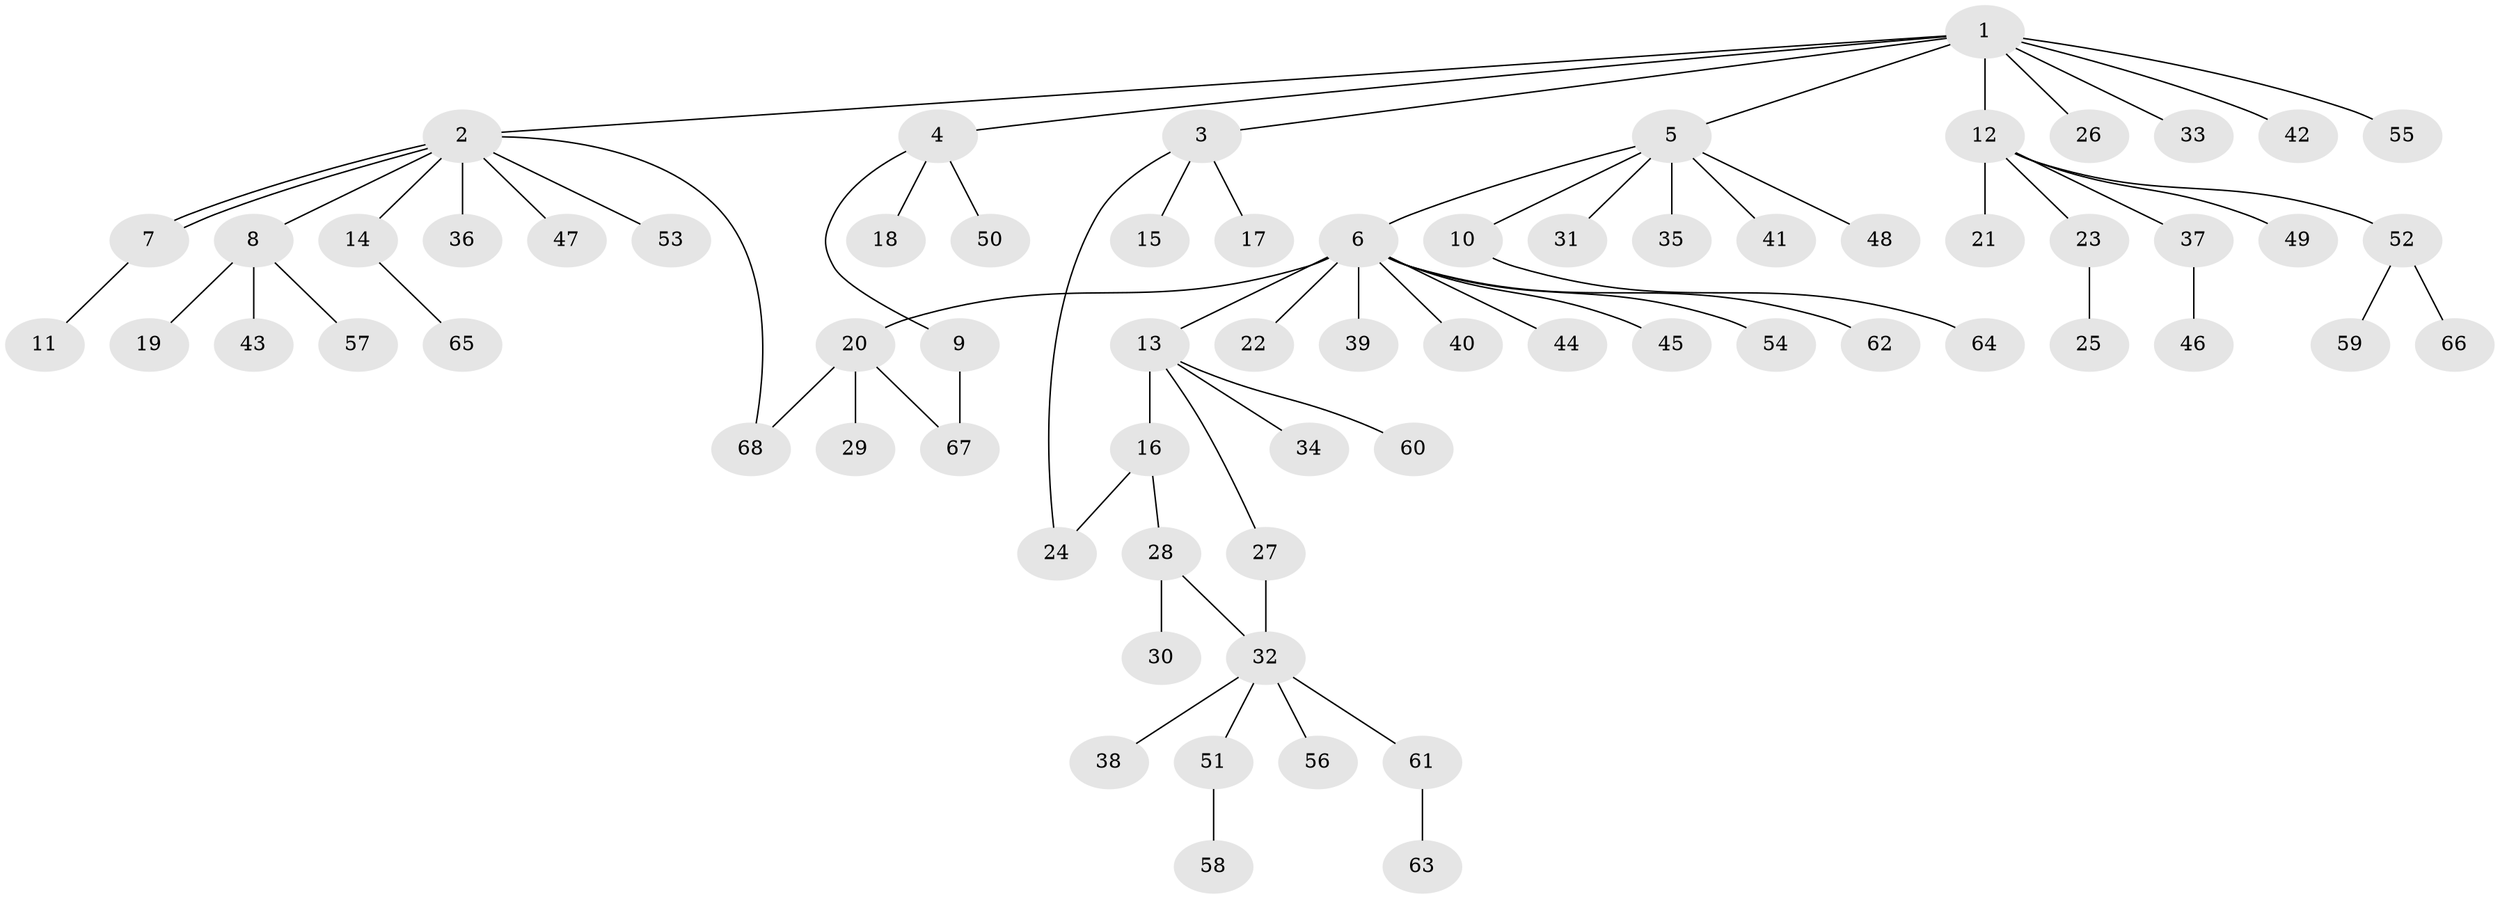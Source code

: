 // Generated by graph-tools (version 1.1) at 2025/01/03/09/25 03:01:51]
// undirected, 68 vertices, 72 edges
graph export_dot {
graph [start="1"]
  node [color=gray90,style=filled];
  1;
  2;
  3;
  4;
  5;
  6;
  7;
  8;
  9;
  10;
  11;
  12;
  13;
  14;
  15;
  16;
  17;
  18;
  19;
  20;
  21;
  22;
  23;
  24;
  25;
  26;
  27;
  28;
  29;
  30;
  31;
  32;
  33;
  34;
  35;
  36;
  37;
  38;
  39;
  40;
  41;
  42;
  43;
  44;
  45;
  46;
  47;
  48;
  49;
  50;
  51;
  52;
  53;
  54;
  55;
  56;
  57;
  58;
  59;
  60;
  61;
  62;
  63;
  64;
  65;
  66;
  67;
  68;
  1 -- 2;
  1 -- 3;
  1 -- 4;
  1 -- 5;
  1 -- 12;
  1 -- 26;
  1 -- 33;
  1 -- 42;
  1 -- 55;
  2 -- 7;
  2 -- 7;
  2 -- 8;
  2 -- 14;
  2 -- 36;
  2 -- 47;
  2 -- 53;
  2 -- 68;
  3 -- 15;
  3 -- 17;
  3 -- 24;
  4 -- 9;
  4 -- 18;
  4 -- 50;
  5 -- 6;
  5 -- 10;
  5 -- 31;
  5 -- 35;
  5 -- 41;
  5 -- 48;
  6 -- 13;
  6 -- 20;
  6 -- 22;
  6 -- 39;
  6 -- 40;
  6 -- 44;
  6 -- 45;
  6 -- 54;
  6 -- 62;
  7 -- 11;
  8 -- 19;
  8 -- 43;
  8 -- 57;
  9 -- 67;
  10 -- 64;
  12 -- 21;
  12 -- 23;
  12 -- 37;
  12 -- 49;
  12 -- 52;
  13 -- 16;
  13 -- 27;
  13 -- 34;
  13 -- 60;
  14 -- 65;
  16 -- 24;
  16 -- 28;
  20 -- 29;
  20 -- 67;
  20 -- 68;
  23 -- 25;
  27 -- 32;
  28 -- 30;
  28 -- 32;
  32 -- 38;
  32 -- 51;
  32 -- 56;
  32 -- 61;
  37 -- 46;
  51 -- 58;
  52 -- 59;
  52 -- 66;
  61 -- 63;
}
